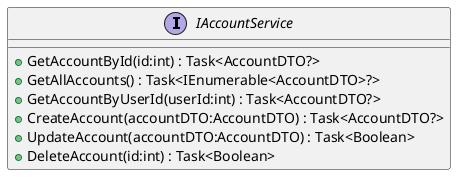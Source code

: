 @startuml
interface IAccountService {
    + GetAccountById(id:int) : Task<AccountDTO?>
    + GetAllAccounts() : Task<IEnumerable<AccountDTO>?>
    + GetAccountByUserId(userId:int) : Task<AccountDTO?>
    + CreateAccount(accountDTO:AccountDTO) : Task<AccountDTO?>
    + UpdateAccount(accountDTO:AccountDTO) : Task<Boolean>
    + DeleteAccount(id:int) : Task<Boolean>
}
@enduml
